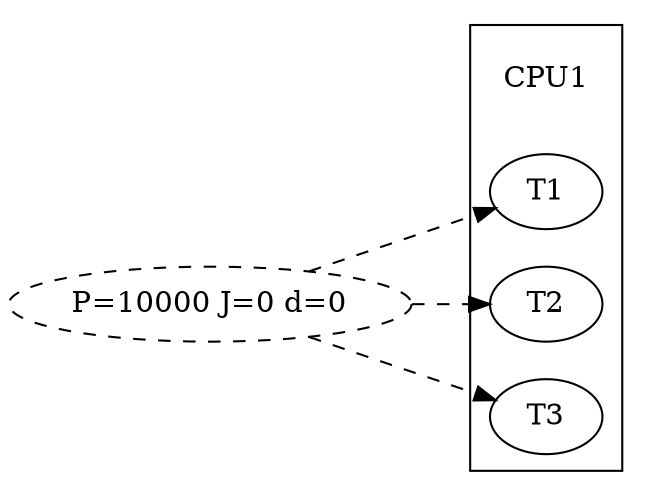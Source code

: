 strict digraph {
graph[directed="true",
compound="true",
rankdir="LR",
remincross="true",
ordering="out"];
subgraph "cluster_CPU1"{
  "CPU1"[color="#aaaacc",
shape="none"];

  "T1"[label="T1"];

  "T2"[label="T2"];

  "T3"[label="T3"];

}
"P=10000 J=0 d=0"[len="100",
style="dashed"];
"P=10000 J=0 d=0" -> "T1"[constraint="True",
style="dashed"];
"P=10000 J=0 d=0"[len="100",
style="dashed"];
"P=10000 J=0 d=0" -> "T2"[constraint="True",
style="dashed"];
"P=10000 J=0 d=0"[len="100",
style="dashed"];
"P=10000 J=0 d=0" -> "T3"[constraint="True",
style="dashed"];
}
